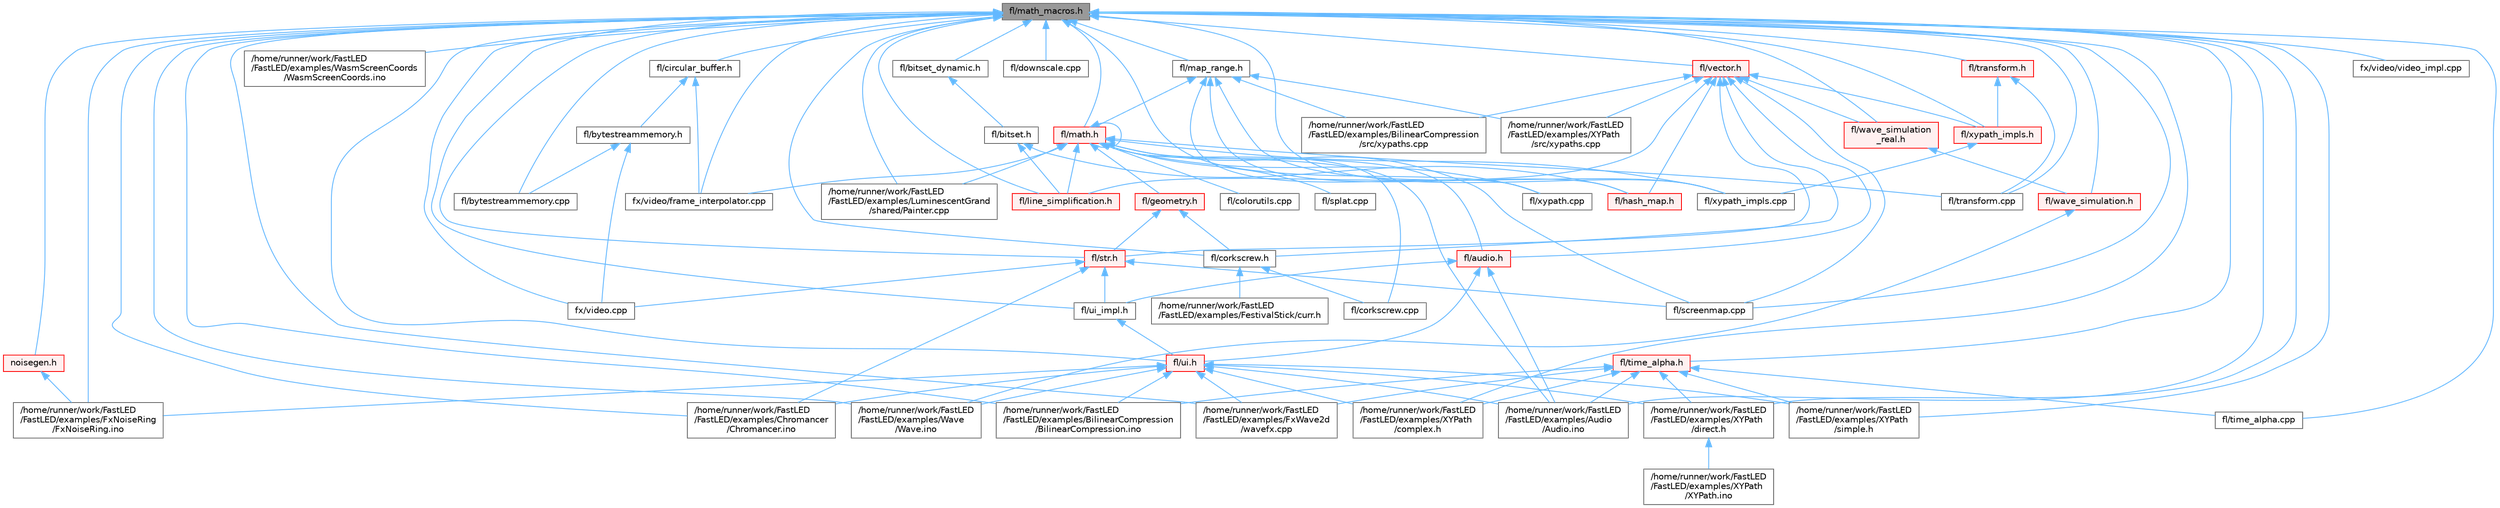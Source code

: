digraph "fl/math_macros.h"
{
 // INTERACTIVE_SVG=YES
 // LATEX_PDF_SIZE
  bgcolor="transparent";
  edge [fontname=Helvetica,fontsize=10,labelfontname=Helvetica,labelfontsize=10];
  node [fontname=Helvetica,fontsize=10,shape=box,height=0.2,width=0.4];
  Node1 [id="Node000001",label="fl/math_macros.h",height=0.2,width=0.4,color="gray40", fillcolor="grey60", style="filled", fontcolor="black",tooltip=" "];
  Node1 -> Node2 [id="edge1_Node000001_Node000002",dir="back",color="steelblue1",style="solid",tooltip=" "];
  Node2 [id="Node000002",label="/home/runner/work/FastLED\l/FastLED/examples/Audio\l/Audio.ino",height=0.2,width=0.4,color="grey40", fillcolor="white", style="filled",URL="$dc/d5d/_audio_8ino.html",tooltip=" "];
  Node1 -> Node3 [id="edge2_Node000001_Node000003",dir="back",color="steelblue1",style="solid",tooltip=" "];
  Node3 [id="Node000003",label="/home/runner/work/FastLED\l/FastLED/examples/BilinearCompression\l/BilinearCompression.ino",height=0.2,width=0.4,color="grey40", fillcolor="white", style="filled",URL="$da/d05/_bilinear_compression_8ino.html",tooltip=" "];
  Node1 -> Node4 [id="edge3_Node000001_Node000004",dir="back",color="steelblue1",style="solid",tooltip=" "];
  Node4 [id="Node000004",label="/home/runner/work/FastLED\l/FastLED/examples/Chromancer\l/Chromancer.ino",height=0.2,width=0.4,color="grey40", fillcolor="white", style="filled",URL="$d1/ddb/_chromancer_8ino.html",tooltip=" "];
  Node1 -> Node5 [id="edge4_Node000001_Node000005",dir="back",color="steelblue1",style="solid",tooltip=" "];
  Node5 [id="Node000005",label="/home/runner/work/FastLED\l/FastLED/examples/FxNoiseRing\l/FxNoiseRing.ino",height=0.2,width=0.4,color="grey40", fillcolor="white", style="filled",URL="$d3/dac/_fx_noise_ring_8ino.html",tooltip=" "];
  Node1 -> Node6 [id="edge5_Node000001_Node000006",dir="back",color="steelblue1",style="solid",tooltip=" "];
  Node6 [id="Node000006",label="/home/runner/work/FastLED\l/FastLED/examples/FxWave2d\l/wavefx.cpp",height=0.2,width=0.4,color="grey40", fillcolor="white", style="filled",URL="$d9/d29/wavefx_8cpp.html",tooltip=" "];
  Node1 -> Node7 [id="edge6_Node000001_Node000007",dir="back",color="steelblue1",style="solid",tooltip=" "];
  Node7 [id="Node000007",label="/home/runner/work/FastLED\l/FastLED/examples/LuminescentGrand\l/shared/Painter.cpp",height=0.2,width=0.4,color="grey40", fillcolor="white", style="filled",URL="$db/d33/_painter_8cpp.html",tooltip=" "];
  Node1 -> Node8 [id="edge7_Node000001_Node000008",dir="back",color="steelblue1",style="solid",tooltip=" "];
  Node8 [id="Node000008",label="/home/runner/work/FastLED\l/FastLED/examples/WasmScreenCoords\l/WasmScreenCoords.ino",height=0.2,width=0.4,color="grey40", fillcolor="white", style="filled",URL="$dc/d4d/_wasm_screen_coords_8ino.html",tooltip="Simple test for screen coordinates in the web compiled version of FastLED."];
  Node1 -> Node9 [id="edge8_Node000001_Node000009",dir="back",color="steelblue1",style="solid",tooltip=" "];
  Node9 [id="Node000009",label="/home/runner/work/FastLED\l/FastLED/examples/Wave\l/Wave.ino",height=0.2,width=0.4,color="grey40", fillcolor="white", style="filled",URL="$d1/d16/_wave_8ino.html",tooltip=" "];
  Node1 -> Node10 [id="edge9_Node000001_Node000010",dir="back",color="steelblue1",style="solid",tooltip=" "];
  Node10 [id="Node000010",label="/home/runner/work/FastLED\l/FastLED/examples/XYPath\l/complex.h",height=0.2,width=0.4,color="grey40", fillcolor="white", style="filled",URL="$d7/d3b/complex_8h.html",tooltip=" "];
  Node1 -> Node11 [id="edge10_Node000001_Node000011",dir="back",color="steelblue1",style="solid",tooltip=" "];
  Node11 [id="Node000011",label="/home/runner/work/FastLED\l/FastLED/examples/XYPath\l/direct.h",height=0.2,width=0.4,color="grey40", fillcolor="white", style="filled",URL="$d6/daf/direct_8h.html",tooltip=" "];
  Node11 -> Node12 [id="edge11_Node000011_Node000012",dir="back",color="steelblue1",style="solid",tooltip=" "];
  Node12 [id="Node000012",label="/home/runner/work/FastLED\l/FastLED/examples/XYPath\l/XYPath.ino",height=0.2,width=0.4,color="grey40", fillcolor="white", style="filled",URL="$d2/d9c/_x_y_path_8ino.html",tooltip=" "];
  Node1 -> Node13 [id="edge12_Node000001_Node000013",dir="back",color="steelblue1",style="solid",tooltip=" "];
  Node13 [id="Node000013",label="/home/runner/work/FastLED\l/FastLED/examples/XYPath\l/simple.h",height=0.2,width=0.4,color="grey40", fillcolor="white", style="filled",URL="$d8/d14/simple_8h.html",tooltip=" "];
  Node1 -> Node14 [id="edge13_Node000001_Node000014",dir="back",color="steelblue1",style="solid",tooltip=" "];
  Node14 [id="Node000014",label="fl/bitset_dynamic.h",height=0.2,width=0.4,color="grey40", fillcolor="white", style="filled",URL="$de/d7a/bitset__dynamic_8h.html",tooltip=" "];
  Node14 -> Node15 [id="edge14_Node000014_Node000015",dir="back",color="steelblue1",style="solid",tooltip=" "];
  Node15 [id="Node000015",label="fl/bitset.h",height=0.2,width=0.4,color="grey40", fillcolor="white", style="filled",URL="$d1/d69/bitset_8h.html",tooltip=" "];
  Node15 -> Node16 [id="edge15_Node000015_Node000016",dir="back",color="steelblue1",style="solid",tooltip=" "];
  Node16 [id="Node000016",label="fl/hash_map.h",height=0.2,width=0.4,color="red", fillcolor="#FFF0F0", style="filled",URL="$d6/d13/hash__map_8h.html",tooltip=" "];
  Node15 -> Node32 [id="edge16_Node000015_Node000032",dir="back",color="steelblue1",style="solid",tooltip=" "];
  Node32 [id="Node000032",label="fl/line_simplification.h",height=0.2,width=0.4,color="red", fillcolor="#FFF0F0", style="filled",URL="$d8/da7/line__simplification_8h.html",tooltip=" "];
  Node1 -> Node34 [id="edge17_Node000001_Node000034",dir="back",color="steelblue1",style="solid",tooltip=" "];
  Node34 [id="Node000034",label="fl/bytestreammemory.cpp",height=0.2,width=0.4,color="grey40", fillcolor="white", style="filled",URL="$de/d95/bytestreammemory_8cpp.html",tooltip=" "];
  Node1 -> Node35 [id="edge18_Node000001_Node000035",dir="back",color="steelblue1",style="solid",tooltip=" "];
  Node35 [id="Node000035",label="fl/circular_buffer.h",height=0.2,width=0.4,color="grey40", fillcolor="white", style="filled",URL="$d9/d43/circular__buffer_8h.html",tooltip=" "];
  Node35 -> Node36 [id="edge19_Node000035_Node000036",dir="back",color="steelblue1",style="solid",tooltip=" "];
  Node36 [id="Node000036",label="fl/bytestreammemory.h",height=0.2,width=0.4,color="grey40", fillcolor="white", style="filled",URL="$d1/d24/bytestreammemory_8h.html",tooltip=" "];
  Node36 -> Node34 [id="edge20_Node000036_Node000034",dir="back",color="steelblue1",style="solid",tooltip=" "];
  Node36 -> Node37 [id="edge21_Node000036_Node000037",dir="back",color="steelblue1",style="solid",tooltip=" "];
  Node37 [id="Node000037",label="fx/video.cpp",height=0.2,width=0.4,color="grey40", fillcolor="white", style="filled",URL="$d0/d05/video_8cpp.html",tooltip=" "];
  Node35 -> Node38 [id="edge22_Node000035_Node000038",dir="back",color="steelblue1",style="solid",tooltip=" "];
  Node38 [id="Node000038",label="fx/video/frame_interpolator.cpp",height=0.2,width=0.4,color="grey40", fillcolor="white", style="filled",URL="$d5/da4/frame__interpolator_8cpp.html",tooltip=" "];
  Node1 -> Node39 [id="edge23_Node000001_Node000039",dir="back",color="steelblue1",style="solid",tooltip=" "];
  Node39 [id="Node000039",label="fl/corkscrew.h",height=0.2,width=0.4,color="grey40", fillcolor="white", style="filled",URL="$d5/d61/corkscrew_8h.html",tooltip="Corkscrew projection utilities."];
  Node39 -> Node40 [id="edge24_Node000039_Node000040",dir="back",color="steelblue1",style="solid",tooltip=" "];
  Node40 [id="Node000040",label="/home/runner/work/FastLED\l/FastLED/examples/FestivalStick/curr.h",height=0.2,width=0.4,color="grey40", fillcolor="white", style="filled",URL="$d4/d06/curr_8h.html",tooltip=" "];
  Node39 -> Node41 [id="edge25_Node000039_Node000041",dir="back",color="steelblue1",style="solid",tooltip=" "];
  Node41 [id="Node000041",label="fl/corkscrew.cpp",height=0.2,width=0.4,color="grey40", fillcolor="white", style="filled",URL="$d3/d9b/corkscrew_8cpp.html",tooltip=" "];
  Node1 -> Node42 [id="edge26_Node000001_Node000042",dir="back",color="steelblue1",style="solid",tooltip=" "];
  Node42 [id="Node000042",label="fl/downscale.cpp",height=0.2,width=0.4,color="grey40", fillcolor="white", style="filled",URL="$d8/df9/downscale_8cpp.html",tooltip=" "];
  Node1 -> Node32 [id="edge27_Node000001_Node000032",dir="back",color="steelblue1",style="solid",tooltip=" "];
  Node1 -> Node43 [id="edge28_Node000001_Node000043",dir="back",color="steelblue1",style="solid",tooltip=" "];
  Node43 [id="Node000043",label="fl/map_range.h",height=0.2,width=0.4,color="grey40", fillcolor="white", style="filled",URL="$d1/d47/map__range_8h.html",tooltip=" "];
  Node43 -> Node44 [id="edge29_Node000043_Node000044",dir="back",color="steelblue1",style="solid",tooltip=" "];
  Node44 [id="Node000044",label="/home/runner/work/FastLED\l/FastLED/examples/BilinearCompression\l/src/xypaths.cpp",height=0.2,width=0.4,color="grey40", fillcolor="white", style="filled",URL="$d4/dda/_bilinear_compression_2src_2xypaths_8cpp.html",tooltip=" "];
  Node43 -> Node45 [id="edge30_Node000043_Node000045",dir="back",color="steelblue1",style="solid",tooltip=" "];
  Node45 [id="Node000045",label="/home/runner/work/FastLED\l/FastLED/examples/XYPath\l/src/xypaths.cpp",height=0.2,width=0.4,color="grey40", fillcolor="white", style="filled",URL="$d8/d55/_x_y_path_2src_2xypaths_8cpp.html",tooltip=" "];
  Node43 -> Node16 [id="edge31_Node000043_Node000016",dir="back",color="steelblue1",style="solid",tooltip=" "];
  Node43 -> Node46 [id="edge32_Node000043_Node000046",dir="back",color="steelblue1",style="solid",tooltip=" "];
  Node46 [id="Node000046",label="fl/math.h",height=0.2,width=0.4,color="red", fillcolor="#FFF0F0", style="filled",URL="$df/db1/math_8h.html",tooltip=" "];
  Node46 -> Node2 [id="edge33_Node000046_Node000002",dir="back",color="steelblue1",style="solid",tooltip=" "];
  Node46 -> Node7 [id="edge34_Node000046_Node000007",dir="back",color="steelblue1",style="solid",tooltip=" "];
  Node46 -> Node47 [id="edge35_Node000046_Node000047",dir="back",color="steelblue1",style="solid",tooltip=" "];
  Node47 [id="Node000047",label="fl/audio.h",height=0.2,width=0.4,color="red", fillcolor="#FFF0F0", style="filled",URL="$da/d09/audio_8h.html",tooltip=" "];
  Node47 -> Node2 [id="edge36_Node000047_Node000002",dir="back",color="steelblue1",style="solid",tooltip=" "];
  Node47 -> Node50 [id="edge37_Node000047_Node000050",dir="back",color="steelblue1",style="solid",tooltip=" "];
  Node50 [id="Node000050",label="fl/ui.h",height=0.2,width=0.4,color="red", fillcolor="#FFF0F0", style="filled",URL="$d9/d3b/ui_8h.html",tooltip=" "];
  Node50 -> Node2 [id="edge38_Node000050_Node000002",dir="back",color="steelblue1",style="solid",tooltip=" "];
  Node50 -> Node3 [id="edge39_Node000050_Node000003",dir="back",color="steelblue1",style="solid",tooltip=" "];
  Node50 -> Node4 [id="edge40_Node000050_Node000004",dir="back",color="steelblue1",style="solid",tooltip=" "];
  Node50 -> Node5 [id="edge41_Node000050_Node000005",dir="back",color="steelblue1",style="solid",tooltip=" "];
  Node50 -> Node6 [id="edge42_Node000050_Node000006",dir="back",color="steelblue1",style="solid",tooltip=" "];
  Node50 -> Node9 [id="edge43_Node000050_Node000009",dir="back",color="steelblue1",style="solid",tooltip=" "];
  Node50 -> Node10 [id="edge44_Node000050_Node000010",dir="back",color="steelblue1",style="solid",tooltip=" "];
  Node50 -> Node11 [id="edge45_Node000050_Node000011",dir="back",color="steelblue1",style="solid",tooltip=" "];
  Node50 -> Node13 [id="edge46_Node000050_Node000013",dir="back",color="steelblue1",style="solid",tooltip=" "];
  Node47 -> Node70 [id="edge47_Node000047_Node000070",dir="back",color="steelblue1",style="solid",tooltip=" "];
  Node70 [id="Node000070",label="fl/ui_impl.h",height=0.2,width=0.4,color="grey40", fillcolor="white", style="filled",URL="$d6/dc0/ui__impl_8h.html",tooltip=" "];
  Node70 -> Node50 [id="edge48_Node000070_Node000050",dir="back",color="steelblue1",style="solid",tooltip=" "];
  Node46 -> Node71 [id="edge49_Node000046_Node000071",dir="back",color="steelblue1",style="solid",tooltip=" "];
  Node71 [id="Node000071",label="fl/colorutils.cpp",height=0.2,width=0.4,color="grey40", fillcolor="white", style="filled",URL="$da/d2d/colorutils_8cpp.html",tooltip="Misc utility functions for palettes, blending, and more."];
  Node46 -> Node41 [id="edge50_Node000046_Node000041",dir="back",color="steelblue1",style="solid",tooltip=" "];
  Node46 -> Node72 [id="edge51_Node000046_Node000072",dir="back",color="steelblue1",style="solid",tooltip=" "];
  Node72 [id="Node000072",label="fl/geometry.h",height=0.2,width=0.4,color="red", fillcolor="#FFF0F0", style="filled",URL="$d4/d67/geometry_8h.html",tooltip=" "];
  Node72 -> Node39 [id="edge52_Node000072_Node000039",dir="back",color="steelblue1",style="solid",tooltip=" "];
  Node72 -> Node242 [id="edge53_Node000072_Node000242",dir="back",color="steelblue1",style="solid",tooltip=" "];
  Node242 [id="Node000242",label="fl/str.h",height=0.2,width=0.4,color="red", fillcolor="#FFF0F0", style="filled",URL="$d1/d93/str_8h.html",tooltip=" "];
  Node242 -> Node4 [id="edge54_Node000242_Node000004",dir="back",color="steelblue1",style="solid",tooltip=" "];
  Node242 -> Node187 [id="edge55_Node000242_Node000187",dir="back",color="steelblue1",style="solid",tooltip=" "];
  Node187 [id="Node000187",label="fl/screenmap.cpp",height=0.2,width=0.4,color="grey40", fillcolor="white", style="filled",URL="$d9/d6f/screenmap_8cpp.html",tooltip=" "];
  Node242 -> Node70 [id="edge56_Node000242_Node000070",dir="back",color="steelblue1",style="solid",tooltip=" "];
  Node242 -> Node37 [id="edge57_Node000242_Node000037",dir="back",color="steelblue1",style="solid",tooltip=" "];
  Node46 -> Node32 [id="edge58_Node000046_Node000032",dir="back",color="steelblue1",style="solid",tooltip=" "];
  Node46 -> Node46 [id="edge59_Node000046_Node000046",dir="back",color="steelblue1",style="solid",tooltip=" "];
  Node46 -> Node187 [id="edge60_Node000046_Node000187",dir="back",color="steelblue1",style="solid",tooltip=" "];
  Node46 -> Node213 [id="edge61_Node000046_Node000213",dir="back",color="steelblue1",style="solid",tooltip=" "];
  Node213 [id="Node000213",label="fl/splat.cpp",height=0.2,width=0.4,color="grey40", fillcolor="white", style="filled",URL="$da/dbe/splat_8cpp.html",tooltip=" "];
  Node46 -> Node189 [id="edge62_Node000046_Node000189",dir="back",color="steelblue1",style="solid",tooltip=" "];
  Node189 [id="Node000189",label="fl/transform.cpp",height=0.2,width=0.4,color="grey40", fillcolor="white", style="filled",URL="$d8/d8c/transform_8cpp.html",tooltip=" "];
  Node46 -> Node29 [id="edge63_Node000046_Node000029",dir="back",color="steelblue1",style="solid",tooltip=" "];
  Node29 [id="Node000029",label="fl/xypath.cpp",height=0.2,width=0.4,color="grey40", fillcolor="white", style="filled",URL="$d4/d78/xypath_8cpp.html",tooltip=" "];
  Node46 -> Node30 [id="edge64_Node000046_Node000030",dir="back",color="steelblue1",style="solid",tooltip=" "];
  Node30 [id="Node000030",label="fl/xypath_impls.cpp",height=0.2,width=0.4,color="grey40", fillcolor="white", style="filled",URL="$d4/db1/xypath__impls_8cpp.html",tooltip=" "];
  Node46 -> Node38 [id="edge65_Node000046_Node000038",dir="back",color="steelblue1",style="solid",tooltip=" "];
  Node43 -> Node29 [id="edge66_Node000043_Node000029",dir="back",color="steelblue1",style="solid",tooltip=" "];
  Node43 -> Node30 [id="edge67_Node000043_Node000030",dir="back",color="steelblue1",style="solid",tooltip=" "];
  Node1 -> Node46 [id="edge68_Node000001_Node000046",dir="back",color="steelblue1",style="solid",tooltip=" "];
  Node1 -> Node187 [id="edge69_Node000001_Node000187",dir="back",color="steelblue1",style="solid",tooltip=" "];
  Node1 -> Node242 [id="edge70_Node000001_Node000242",dir="back",color="steelblue1",style="solid",tooltip=" "];
  Node1 -> Node280 [id="edge71_Node000001_Node000280",dir="back",color="steelblue1",style="solid",tooltip=" "];
  Node280 [id="Node000280",label="fl/time_alpha.cpp",height=0.2,width=0.4,color="grey40", fillcolor="white", style="filled",URL="$d6/d07/time__alpha_8cpp.html",tooltip=" "];
  Node1 -> Node281 [id="edge72_Node000001_Node000281",dir="back",color="steelblue1",style="solid",tooltip=" "];
  Node281 [id="Node000281",label="fl/time_alpha.h",height=0.2,width=0.4,color="red", fillcolor="#FFF0F0", style="filled",URL="$d0/d87/time__alpha_8h.html",tooltip=" "];
  Node281 -> Node2 [id="edge73_Node000281_Node000002",dir="back",color="steelblue1",style="solid",tooltip=" "];
  Node281 -> Node3 [id="edge74_Node000281_Node000003",dir="back",color="steelblue1",style="solid",tooltip=" "];
  Node281 -> Node6 [id="edge75_Node000281_Node000006",dir="back",color="steelblue1",style="solid",tooltip=" "];
  Node281 -> Node10 [id="edge76_Node000281_Node000010",dir="back",color="steelblue1",style="solid",tooltip=" "];
  Node281 -> Node11 [id="edge77_Node000281_Node000011",dir="back",color="steelblue1",style="solid",tooltip=" "];
  Node281 -> Node13 [id="edge78_Node000281_Node000013",dir="back",color="steelblue1",style="solid",tooltip=" "];
  Node281 -> Node280 [id="edge79_Node000281_Node000280",dir="back",color="steelblue1",style="solid",tooltip=" "];
  Node1 -> Node189 [id="edge80_Node000001_Node000189",dir="back",color="steelblue1",style="solid",tooltip=" "];
  Node1 -> Node190 [id="edge81_Node000001_Node000190",dir="back",color="steelblue1",style="solid",tooltip=" "];
  Node190 [id="Node000190",label="fl/transform.h",height=0.2,width=0.4,color="red", fillcolor="#FFF0F0", style="filled",URL="$d2/d80/transform_8h.html",tooltip=" "];
  Node190 -> Node189 [id="edge82_Node000190_Node000189",dir="back",color="steelblue1",style="solid",tooltip=" "];
  Node190 -> Node195 [id="edge83_Node000190_Node000195",dir="back",color="steelblue1",style="solid",tooltip=" "];
  Node195 [id="Node000195",label="fl/xypath_impls.h",height=0.2,width=0.4,color="red", fillcolor="#FFF0F0", style="filled",URL="$d8/d5f/xypath__impls_8h.html",tooltip=" "];
  Node195 -> Node30 [id="edge84_Node000195_Node000030",dir="back",color="steelblue1",style="solid",tooltip=" "];
  Node1 -> Node50 [id="edge85_Node000001_Node000050",dir="back",color="steelblue1",style="solid",tooltip=" "];
  Node1 -> Node70 [id="edge86_Node000001_Node000070",dir="back",color="steelblue1",style="solid",tooltip=" "];
  Node1 -> Node258 [id="edge87_Node000001_Node000258",dir="back",color="steelblue1",style="solid",tooltip=" "];
  Node258 [id="Node000258",label="fl/vector.h",height=0.2,width=0.4,color="red", fillcolor="#FFF0F0", style="filled",URL="$d6/d68/vector_8h.html",tooltip=" "];
  Node258 -> Node44 [id="edge88_Node000258_Node000044",dir="back",color="steelblue1",style="solid",tooltip=" "];
  Node258 -> Node45 [id="edge89_Node000258_Node000045",dir="back",color="steelblue1",style="solid",tooltip=" "];
  Node258 -> Node47 [id="edge90_Node000258_Node000047",dir="back",color="steelblue1",style="solid",tooltip=" "];
  Node258 -> Node39 [id="edge91_Node000258_Node000039",dir="back",color="steelblue1",style="solid",tooltip=" "];
  Node258 -> Node16 [id="edge92_Node000258_Node000016",dir="back",color="steelblue1",style="solid",tooltip=" "];
  Node258 -> Node32 [id="edge93_Node000258_Node000032",dir="back",color="steelblue1",style="solid",tooltip=" "];
  Node258 -> Node187 [id="edge94_Node000258_Node000187",dir="back",color="steelblue1",style="solid",tooltip=" "];
  Node258 -> Node242 [id="edge95_Node000258_Node000242",dir="back",color="steelblue1",style="solid",tooltip=" "];
  Node258 -> Node218 [id="edge96_Node000258_Node000218",dir="back",color="steelblue1",style="solid",tooltip=" "];
  Node218 [id="Node000218",label="fl/wave_simulation\l_real.h",height=0.2,width=0.4,color="red", fillcolor="#FFF0F0", style="filled",URL="$dd/d8e/wave__simulation__real_8h.html",tooltip=" "];
  Node218 -> Node216 [id="edge97_Node000218_Node000216",dir="back",color="steelblue1",style="solid",tooltip=" "];
  Node216 [id="Node000216",label="fl/wave_simulation.h",height=0.2,width=0.4,color="red", fillcolor="#FFF0F0", style="filled",URL="$dc/d36/wave__simulation_8h.html",tooltip=" "];
  Node216 -> Node9 [id="edge98_Node000216_Node000009",dir="back",color="steelblue1",style="solid",tooltip=" "];
  Node258 -> Node195 [id="edge99_Node000258_Node000195",dir="back",color="steelblue1",style="solid",tooltip=" "];
  Node1 -> Node216 [id="edge100_Node000001_Node000216",dir="back",color="steelblue1",style="solid",tooltip=" "];
  Node1 -> Node218 [id="edge101_Node000001_Node000218",dir="back",color="steelblue1",style="solid",tooltip=" "];
  Node1 -> Node29 [id="edge102_Node000001_Node000029",dir="back",color="steelblue1",style="solid",tooltip=" "];
  Node1 -> Node30 [id="edge103_Node000001_Node000030",dir="back",color="steelblue1",style="solid",tooltip=" "];
  Node1 -> Node195 [id="edge104_Node000001_Node000195",dir="back",color="steelblue1",style="solid",tooltip=" "];
  Node1 -> Node37 [id="edge105_Node000001_Node000037",dir="back",color="steelblue1",style="solid",tooltip=" "];
  Node1 -> Node38 [id="edge106_Node000001_Node000038",dir="back",color="steelblue1",style="solid",tooltip=" "];
  Node1 -> Node228 [id="edge107_Node000001_Node000228",dir="back",color="steelblue1",style="solid",tooltip=" "];
  Node228 [id="Node000228",label="fx/video/video_impl.cpp",height=0.2,width=0.4,color="grey40", fillcolor="white", style="filled",URL="$d0/d7f/video__impl_8cpp.html",tooltip=" "];
  Node1 -> Node284 [id="edge108_Node000001_Node000284",dir="back",color="steelblue1",style="solid",tooltip=" "];
  Node284 [id="Node000284",label="noisegen.h",height=0.2,width=0.4,color="red", fillcolor="#FFF0F0", style="filled",URL="$d8/d10/noisegen_8h.html",tooltip="Noise generation classes."];
  Node284 -> Node5 [id="edge109_Node000284_Node000005",dir="back",color="steelblue1",style="solid",tooltip=" "];
}
